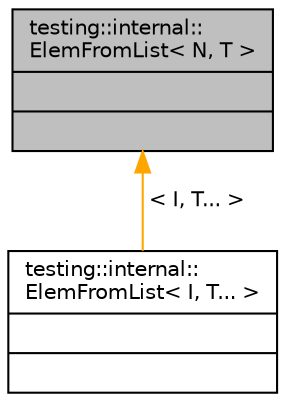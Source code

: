 digraph "testing::internal::ElemFromList&lt; N, T &gt;"
{
 // LATEX_PDF_SIZE
  bgcolor="transparent";
  edge [fontname="Helvetica",fontsize="10",labelfontname="Helvetica",labelfontsize="10"];
  node [fontname="Helvetica",fontsize="10",shape=record];
  Node1 [label="{testing::internal::\lElemFromList\< N, T \>\n||}",height=0.2,width=0.4,color="black", fillcolor="grey75", style="filled", fontcolor="black",tooltip=" "];
  Node1 -> Node2 [dir="back",color="orange",fontsize="10",style="solid",label=" \< I, T... \>" ,fontname="Helvetica"];
  Node2 [label="{testing::internal::\lElemFromList\< I, T... \>\n||}",height=0.2,width=0.4,color="black",URL="$structtesting_1_1internal_1_1ElemFromList.html",tooltip=" "];
}
